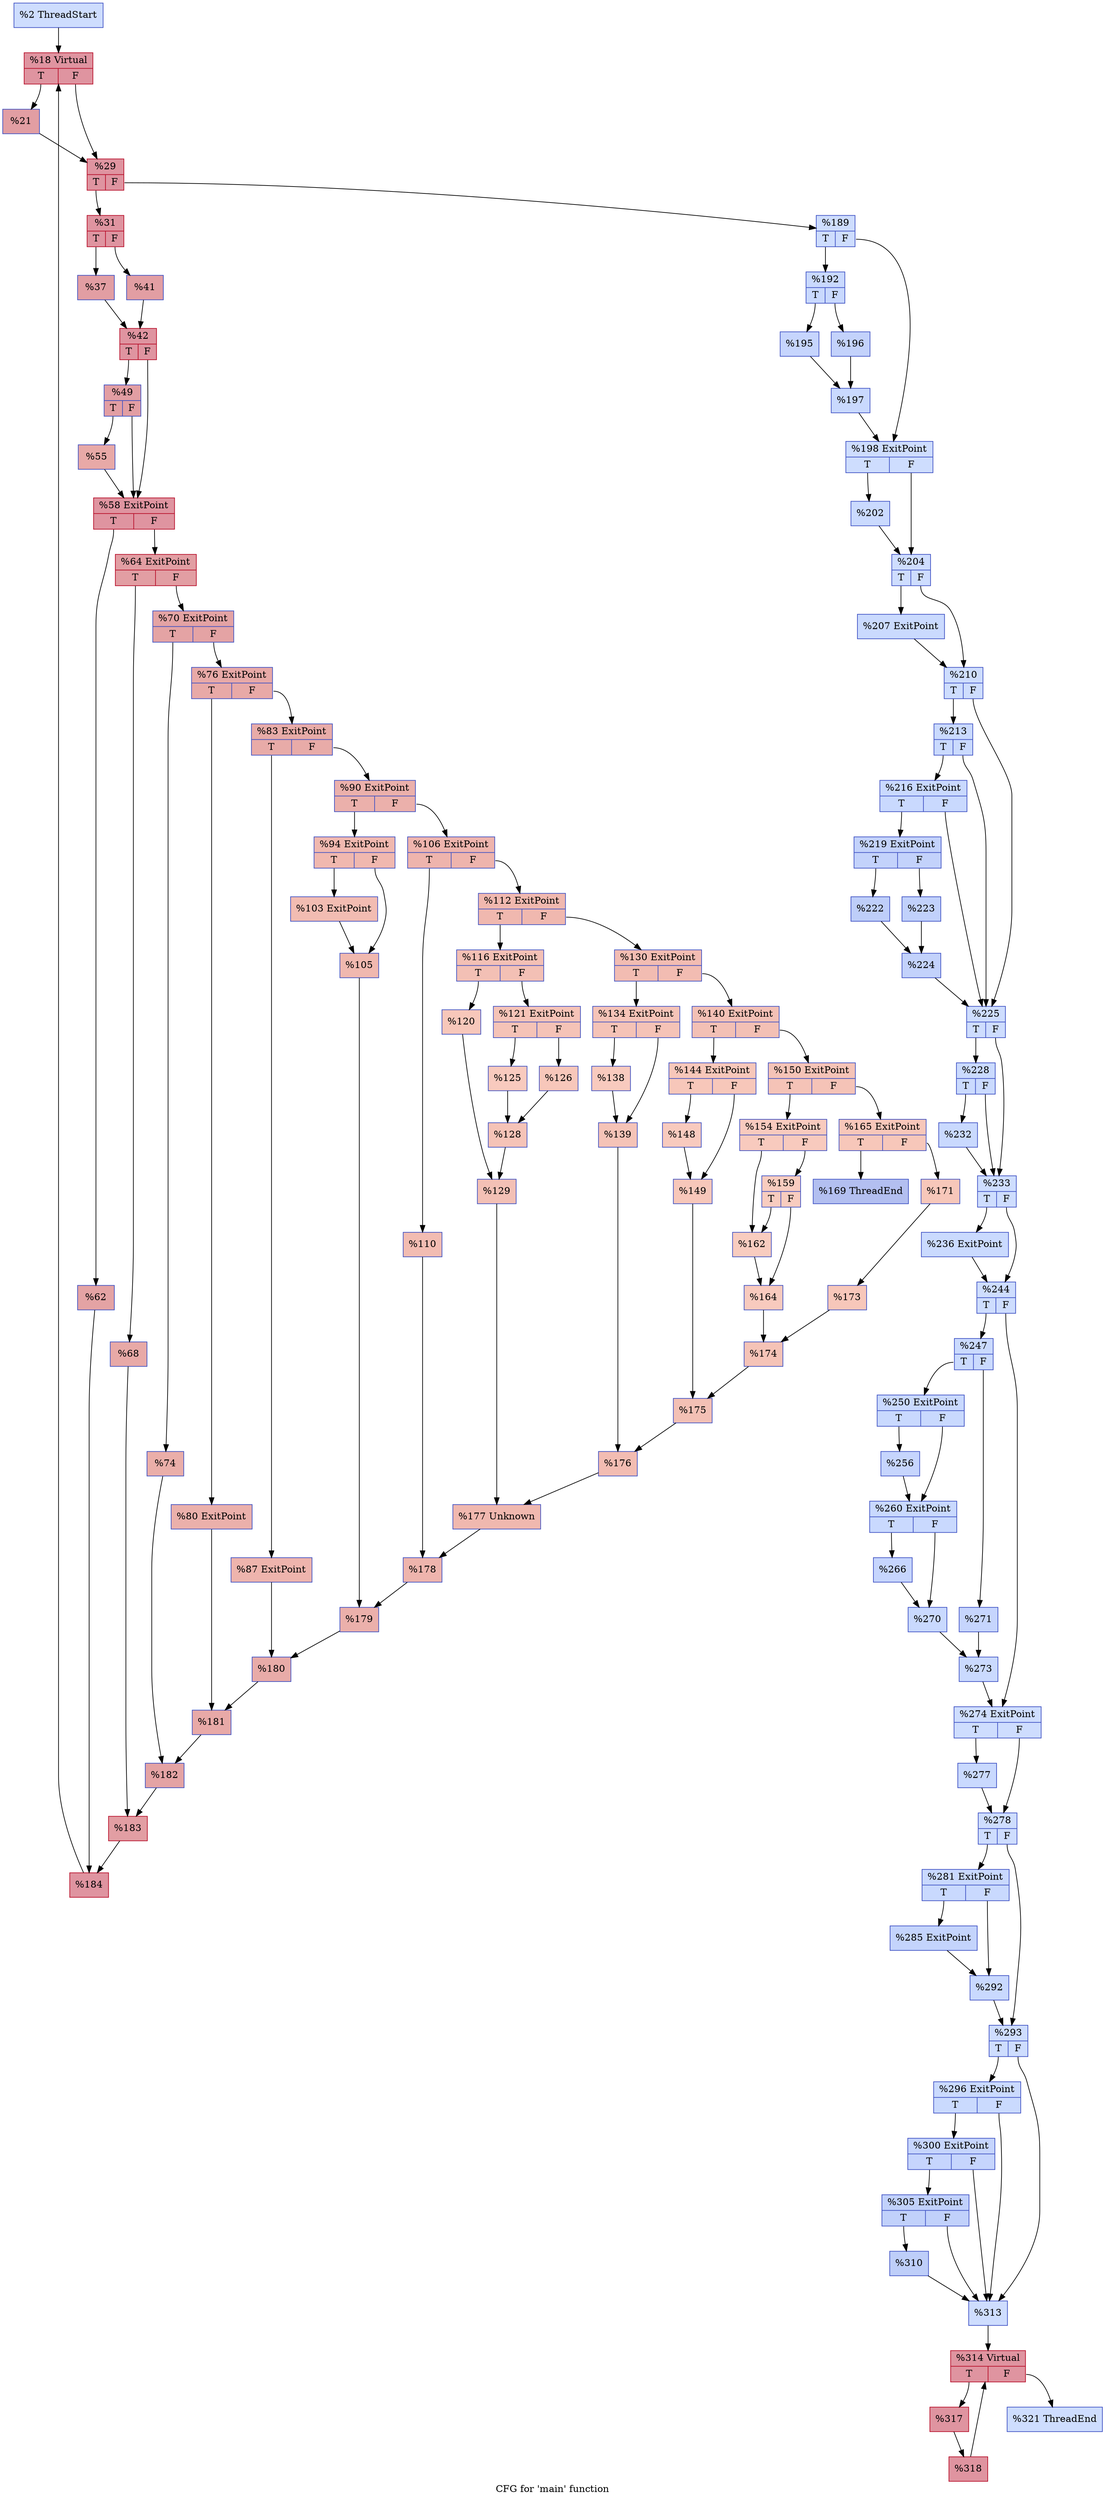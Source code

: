 digraph "CFG for 'main' function" {
	label="CFG for 'main' function";

	Node0x55aa51b49160 [shape=record,color="#3d50c3ff", style=filled, fillcolor="#8fb1fe70",label="{%2 ThreadStart}"];
	Node0x55aa51b49160 -> Node0x55aa51b4c960;
	Node0x55aa51b4c960 [shape=record,color="#b70d28ff", style=filled, fillcolor="#b70d2870",label="{%18 Virtual|{<s0>T|<s1>F}}"];
	Node0x55aa51b4c960:s0 -> Node0x55aa51b4cb20;
	Node0x55aa51b4c960:s1 -> Node0x55aa51b4cb70;
	Node0x55aa51b4cb20 [shape=record,color="#3d50c3ff", style=filled, fillcolor="#be242e70",label="{%21 }"];
	Node0x55aa51b4cb20 -> Node0x55aa51b4cb70;
	Node0x55aa51b4cb70 [shape=record,color="#b70d28ff", style=filled, fillcolor="#b70d2870",label="{%29 |{<s0>T|<s1>F}}"];
	Node0x55aa51b4cb70:s0 -> Node0x55aa51b4d020;
	Node0x55aa51b4cb70:s1 -> Node0x55aa51b4d070;
	Node0x55aa51b4d020 [shape=record,color="#b70d28ff", style=filled, fillcolor="#b70d2870",label="{%31 |{<s0>T|<s1>F}}"];
	Node0x55aa51b4d020:s0 -> Node0x55aa51b4d480;
	Node0x55aa51b4d020:s1 -> Node0x55aa51b4d4d0;
	Node0x55aa51b4d480 [shape=record,color="#3d50c3ff", style=filled, fillcolor="#be242e70",label="{%37 }"];
	Node0x55aa51b4d480 -> Node0x55aa51b4d750;
	Node0x55aa51b4d4d0 [shape=record,color="#3d50c3ff", style=filled, fillcolor="#be242e70",label="{%41 }"];
	Node0x55aa51b4d4d0 -> Node0x55aa51b4d750;
	Node0x55aa51b4d750 [shape=record,color="#b70d28ff", style=filled, fillcolor="#b70d2870",label="{%42 |{<s0>T|<s1>F}}"];
	Node0x55aa51b4d750:s0 -> Node0x55aa51b4dbe0;
	Node0x55aa51b4d750:s1 -> Node0x55aa51b4dc30;
	Node0x55aa51b4dbe0 [shape=record,color="#3d50c3ff", style=filled, fillcolor="#be242e70",label="{%49 |{<s0>T|<s1>F}}"];
	Node0x55aa51b4dbe0:s0 -> Node0x55aa51b4dfb0;
	Node0x55aa51b4dbe0:s1 -> Node0x55aa51b4dc30;
	Node0x55aa51b4dfb0 [shape=record,color="#3d50c3ff", style=filled, fillcolor="#ca3b3770",label="{%55 }"];
	Node0x55aa51b4dfb0 -> Node0x55aa51b4dc30;
	Node0x55aa51b4dc30 [shape=record,color="#b70d28ff", style=filled, fillcolor="#b70d2870",label="{%58 ExitPoint|{<s0>T|<s1>F}}"];
	Node0x55aa51b4dc30:s0 -> Node0x55aa51b4e580;
	Node0x55aa51b4dc30:s1 -> Node0x55aa51b4e5d0;
	Node0x55aa51b4e580 [shape=record,color="#3d50c3ff", style=filled, fillcolor="#c32e3170",label="{%62 }"];
	Node0x55aa51b4e580 -> Node0x55aa51b4e7d0;
	Node0x55aa51b4e5d0 [shape=record,color="#b70d28ff", style=filled, fillcolor="#be242e70",label="{%64 ExitPoint|{<s0>T|<s1>F}}"];
	Node0x55aa51b4e5d0:s0 -> Node0x55aa51b4eb50;
	Node0x55aa51b4e5d0:s1 -> Node0x55aa51b4eba0;
	Node0x55aa51b4eb50 [shape=record,color="#3d50c3ff", style=filled, fillcolor="#ca3b3770",label="{%68 }"];
	Node0x55aa51b4eb50 -> Node0x55aa51b4eda0;
	Node0x55aa51b4eba0 [shape=record,color="#3d50c3ff", style=filled, fillcolor="#c32e3170",label="{%70 ExitPoint|{<s0>T|<s1>F}}"];
	Node0x55aa51b4eba0:s0 -> Node0x55aa51b4f120;
	Node0x55aa51b4eba0:s1 -> Node0x55aa51b4f170;
	Node0x55aa51b4f120 [shape=record,color="#3d50c3ff", style=filled, fillcolor="#d0473d70",label="{%74 }"];
	Node0x55aa51b4f120 -> Node0x55aa51b4f370;
	Node0x55aa51b4f170 [shape=record,color="#3d50c3ff", style=filled, fillcolor="#ca3b3770",label="{%76 ExitPoint|{<s0>T|<s1>F}}"];
	Node0x55aa51b4f170:s0 -> Node0x55aa51b4f6f0;
	Node0x55aa51b4f170:s1 -> Node0x55aa51b4f740;
	Node0x55aa51b4f6f0 [shape=record,color="#3d50c3ff", style=filled, fillcolor="#d24b4070",label="{%80 ExitPoint}"];
	Node0x55aa51b4f6f0 -> Node0x55aa51b4fa30;
	Node0x55aa51b4f740 [shape=record,color="#3d50c3ff", style=filled, fillcolor="#cc403a70",label="{%83 ExitPoint|{<s0>T|<s1>F}}"];
	Node0x55aa51b4f740:s0 -> Node0x55aa51b4fdd0;
	Node0x55aa51b4f740:s1 -> Node0x55aa51b4fe20;
	Node0x55aa51b4fdd0 [shape=record,color="#3d50c3ff", style=filled, fillcolor="#d8564670",label="{%87 ExitPoint}"];
	Node0x55aa51b4fdd0 -> Node0x55aa51b50110;
	Node0x55aa51b4fe20 [shape=record,color="#3d50c3ff", style=filled, fillcolor="#d24b4070",label="{%90 ExitPoint|{<s0>T|<s1>F}}"];
	Node0x55aa51b4fe20:s0 -> Node0x55aa51b504b0;
	Node0x55aa51b4fe20:s1 -> Node0x55aa51b50500;
	Node0x55aa51b504b0 [shape=record,color="#3d50c3ff", style=filled, fillcolor="#dc5d4a70",label="{%94 ExitPoint|{<s0>T|<s1>F}}"];
	Node0x55aa51b504b0:s0 -> Node0x55aa51b50c70;
	Node0x55aa51b504b0:s1 -> Node0x55aa51b50cc0;
	Node0x55aa51b50c70 [shape=record,color="#3d50c3ff", style=filled, fillcolor="#e1675170",label="{%103 ExitPoint}"];
	Node0x55aa51b50c70 -> Node0x55aa51b50cc0;
	Node0x55aa51b50cc0 [shape=record,color="#3d50c3ff", style=filled, fillcolor="#dc5d4a70",label="{%105 }"];
	Node0x55aa51b50cc0 -> Node0x55aa51b51150;
	Node0x55aa51b50500 [shape=record,color="#3d50c3ff", style=filled, fillcolor="#d8564670",label="{%106 ExitPoint|{<s0>T|<s1>F}}"];
	Node0x55aa51b50500:s0 -> Node0x55aa51b514f0;
	Node0x55aa51b50500:s1 -> Node0x55aa51b51540;
	Node0x55aa51b514f0 [shape=record,color="#3d50c3ff", style=filled, fillcolor="#e1675170",label="{%110 }"];
	Node0x55aa51b514f0 -> Node0x55aa51b517d0;
	Node0x55aa51b51540 [shape=record,color="#3d50c3ff", style=filled, fillcolor="#dc5d4a70",label="{%112 ExitPoint|{<s0>T|<s1>F}}"];
	Node0x55aa51b51540:s0 -> Node0x55aa51b51b50;
	Node0x55aa51b51540:s1 -> Node0x55aa51b51ba0;
	Node0x55aa51b51b50 [shape=record,color="#3d50c3ff", style=filled, fillcolor="#e5705870",label="{%116 ExitPoint|{<s0>T|<s1>F}}"];
	Node0x55aa51b51b50:s0 -> Node0x55aa51b51fa0;
	Node0x55aa51b51b50:s1 -> Node0x55aa51b51ff0;
	Node0x55aa51b51fa0 [shape=record,color="#3d50c3ff", style=filled, fillcolor="#ec7f6370",label="{%120 }"];
	Node0x55aa51b51fa0 -> Node0x55aa51b521c0;
	Node0x55aa51b51ff0 [shape=record,color="#3d50c3ff", style=filled, fillcolor="#e8765c70",label="{%121 ExitPoint|{<s0>T|<s1>F}}"];
	Node0x55aa51b51ff0:s0 -> Node0x55aa51b52540;
	Node0x55aa51b51ff0:s1 -> Node0x55aa51b52590;
	Node0x55aa51b52540 [shape=record,color="#3d50c3ff", style=filled, fillcolor="#ef886b70",label="{%125 }"];
	Node0x55aa51b52540 -> Node0x55aa51b52760;
	Node0x55aa51b52590 [shape=record,color="#3d50c3ff", style=filled, fillcolor="#ec7f6370",label="{%126 }"];
	Node0x55aa51b52590 -> Node0x55aa51b52760;
	Node0x55aa51b52760 [shape=record,color="#3d50c3ff", style=filled, fillcolor="#e8765c70",label="{%128 }"];
	Node0x55aa51b52760 -> Node0x55aa51b521c0;
	Node0x55aa51b521c0 [shape=record,color="#3d50c3ff", style=filled, fillcolor="#e5705870",label="{%129 }"];
	Node0x55aa51b521c0 -> Node0x55aa51af68b0;
	Node0x55aa51b51ba0 [shape=record,color="#3d50c3ff", style=filled, fillcolor="#e1675170",label="{%130 ExitPoint|{<s0>T|<s1>F}}"];
	Node0x55aa51b51ba0:s0 -> Node0x55aa51b41fd0;
	Node0x55aa51b51ba0:s1 -> Node0x55aa51b40940;
	Node0x55aa51b41fd0 [shape=record,color="#3d50c3ff", style=filled, fillcolor="#e8765c70",label="{%134 ExitPoint|{<s0>T|<s1>F}}"];
	Node0x55aa51b41fd0:s0 -> Node0x55aa51b538d0;
	Node0x55aa51b41fd0:s1 -> Node0x55aa51b53920;
	Node0x55aa51b538d0 [shape=record,color="#3d50c3ff", style=filled, fillcolor="#ef886b70",label="{%138 }"];
	Node0x55aa51b538d0 -> Node0x55aa51b53920;
	Node0x55aa51b53920 [shape=record,color="#3d50c3ff", style=filled, fillcolor="#e8765c70",label="{%139 }"];
	Node0x55aa51b53920 -> Node0x55aa51b53b20;
	Node0x55aa51b40940 [shape=record,color="#3d50c3ff", style=filled, fillcolor="#e5705870",label="{%140 ExitPoint|{<s0>T|<s1>F}}"];
	Node0x55aa51b40940:s0 -> Node0x55aa51b53e80;
	Node0x55aa51b40940:s1 -> Node0x55aa51b53ed0;
	Node0x55aa51b53e80 [shape=record,color="#3d50c3ff", style=filled, fillcolor="#ec7f6370",label="{%144 ExitPoint|{<s0>T|<s1>F}}"];
	Node0x55aa51b53e80:s0 -> Node0x55aa51b541c0;
	Node0x55aa51b53e80:s1 -> Node0x55aa51b54210;
	Node0x55aa51b541c0 [shape=record,color="#3d50c3ff", style=filled, fillcolor="#ef886b70",label="{%148 }"];
	Node0x55aa51b541c0 -> Node0x55aa51b54210;
	Node0x55aa51b54210 [shape=record,color="#3d50c3ff", style=filled, fillcolor="#ec7f6370",label="{%149 }"];
	Node0x55aa51b54210 -> Node0x55aa51b54450;
	Node0x55aa51b53ed0 [shape=record,color="#3d50c3ff", style=filled, fillcolor="#e8765c70",label="{%150 ExitPoint|{<s0>T|<s1>F}}"];
	Node0x55aa51b53ed0:s0 -> Node0x55aa51b547f0;
	Node0x55aa51b53ed0:s1 -> Node0x55aa51b54840;
	Node0x55aa51b547f0 [shape=record,color="#3d50c3ff", style=filled, fillcolor="#ef886b70",label="{%154 ExitPoint|{<s0>T|<s1>F}}"];
	Node0x55aa51b547f0:s0 -> Node0x55aa51b54ca0;
	Node0x55aa51b547f0:s1 -> Node0x55aa51b54cf0;
	Node0x55aa51b54cf0 [shape=record,color="#3d50c3ff", style=filled, fillcolor="#f08b6e70",label="{%159 |{<s0>T|<s1>F}}"];
	Node0x55aa51b54cf0:s0 -> Node0x55aa51b54ca0;
	Node0x55aa51b54cf0:s1 -> Node0x55aa51b54f30;
	Node0x55aa51b54ca0 [shape=record,color="#3d50c3ff", style=filled, fillcolor="#f08b6e70",label="{%162 }"];
	Node0x55aa51b54ca0 -> Node0x55aa51b54f30;
	Node0x55aa51b54f30 [shape=record,color="#3d50c3ff", style=filled, fillcolor="#ef886b70",label="{%164 }"];
	Node0x55aa51b54f30 -> Node0x55aa51b55300;
	Node0x55aa51b54840 [shape=record,color="#3d50c3ff", style=filled, fillcolor="#ec7f6370",label="{%165 ExitPoint|{<s0>T|<s1>F}}"];
	Node0x55aa51b54840:s0 -> Node0x55aa51b556a0;
	Node0x55aa51b54840:s1 -> Node0x55aa51b556f0;
	Node0x55aa51b556a0 [shape=record,color="#3d50c3ff", style=filled, fillcolor="#536edd70",label="{%169 ThreadEnd}"];
	Node0x55aa51b556f0 [shape=record,color="#3d50c3ff", style=filled, fillcolor="#ec7f6370",label="{%171 }"];
	Node0x55aa51b556f0 -> Node0x55aa51b55e10;
	Node0x55aa51b55e10 [shape=record,color="#3d50c3ff", style=filled, fillcolor="#ec7f6370",label="{%173 }"];
	Node0x55aa51b55e10 -> Node0x55aa51b55300;
	Node0x55aa51b55300 [shape=record,color="#3d50c3ff", style=filled, fillcolor="#e8765c70",label="{%174 }"];
	Node0x55aa51b55300 -> Node0x55aa51b54450;
	Node0x55aa51b54450 [shape=record,color="#3d50c3ff", style=filled, fillcolor="#e5705870",label="{%175 }"];
	Node0x55aa51b54450 -> Node0x55aa51b53b20;
	Node0x55aa51b53b20 [shape=record,color="#3d50c3ff", style=filled, fillcolor="#e1675170",label="{%176 }"];
	Node0x55aa51b53b20 -> Node0x55aa51af68b0;
	Node0x55aa51af68b0 [shape=record,color="#3d50c3ff", style=filled, fillcolor="#dc5d4a70",label="{%177 Unknown}"];
	Node0x55aa51af68b0 -> Node0x55aa51b517d0;
	Node0x55aa51b517d0 [shape=record,color="#3d50c3ff", style=filled, fillcolor="#d8564670",label="{%178 }"];
	Node0x55aa51b517d0 -> Node0x55aa51b51150;
	Node0x55aa51b51150 [shape=record,color="#3d50c3ff", style=filled, fillcolor="#d24b4070",label="{%179 }"];
	Node0x55aa51b51150 -> Node0x55aa51b50110;
	Node0x55aa51b50110 [shape=record,color="#3d50c3ff", style=filled, fillcolor="#cc403a70",label="{%180 }"];
	Node0x55aa51b50110 -> Node0x55aa51b4fa30;
	Node0x55aa51b4fa30 [shape=record,color="#3d50c3ff", style=filled, fillcolor="#ca3b3770",label="{%181 }"];
	Node0x55aa51b4fa30 -> Node0x55aa51b4f370;
	Node0x55aa51b4f370 [shape=record,color="#3d50c3ff", style=filled, fillcolor="#c32e3170",label="{%182 }"];
	Node0x55aa51b4f370 -> Node0x55aa51b4eda0;
	Node0x55aa51b4eda0 [shape=record,color="#b70d28ff", style=filled, fillcolor="#be242e70",label="{%183 }"];
	Node0x55aa51b4eda0 -> Node0x55aa51b4e7d0;
	Node0x55aa51b4e7d0 [shape=record,color="#b70d28ff", style=filled, fillcolor="#b70d2870",label="{%184 }"];
	Node0x55aa51b4e7d0 -> Node0x55aa51b4c960;
	Node0x55aa51b4d070 [shape=record,color="#3d50c3ff", style=filled, fillcolor="#8fb1fe70",label="{%189 |{<s0>T|<s1>F}}"];
	Node0x55aa51b4d070:s0 -> Node0x55aa51b56840;
	Node0x55aa51b4d070:s1 -> Node0x55aa51b56890;
	Node0x55aa51b56840 [shape=record,color="#3d50c3ff", style=filled, fillcolor="#85a8fc70",label="{%192 |{<s0>T|<s1>F}}"];
	Node0x55aa51b56840:s0 -> Node0x55aa51b56a90;
	Node0x55aa51b56840:s1 -> Node0x55aa51b56ae0;
	Node0x55aa51b56a90 [shape=record,color="#3d50c3ff", style=filled, fillcolor="#7ea1fa70",label="{%195 }"];
	Node0x55aa51b56a90 -> Node0x55aa51b56d00;
	Node0x55aa51b56ae0 [shape=record,color="#3d50c3ff", style=filled, fillcolor="#779af770",label="{%196 }"];
	Node0x55aa51b56ae0 -> Node0x55aa51b56d00;
	Node0x55aa51b56d00 [shape=record,color="#3d50c3ff", style=filled, fillcolor="#85a8fc70",label="{%197 }"];
	Node0x55aa51b56d00 -> Node0x55aa51b56890;
	Node0x55aa51b56890 [shape=record,color="#3d50c3ff", style=filled, fillcolor="#8fb1fe70",label="{%198 ExitPoint|{<s0>T|<s1>F}}"];
	Node0x55aa51b56890:s0 -> Node0x55aa51b57250;
	Node0x55aa51b56890:s1 -> Node0x55aa51b572a0;
	Node0x55aa51b57250 [shape=record,color="#3d50c3ff", style=filled, fillcolor="#88abfd70",label="{%202 }"];
	Node0x55aa51b57250 -> Node0x55aa51b572a0;
	Node0x55aa51b572a0 [shape=record,color="#3d50c3ff", style=filled, fillcolor="#8fb1fe70",label="{%204 |{<s0>T|<s1>F}}"];
	Node0x55aa51b572a0:s0 -> Node0x55aa51b57770;
	Node0x55aa51b572a0:s1 -> Node0x55aa51b577c0;
	Node0x55aa51b57770 [shape=record,color="#3d50c3ff", style=filled, fillcolor="#88abfd70",label="{%207 ExitPoint}"];
	Node0x55aa51b57770 -> Node0x55aa51b577c0;
	Node0x55aa51b577c0 [shape=record,color="#3d50c3ff", style=filled, fillcolor="#8fb1fe70",label="{%210 |{<s0>T|<s1>F}}"];
	Node0x55aa51b577c0:s0 -> Node0x55aa51b57d10;
	Node0x55aa51b577c0:s1 -> Node0x55aa51b57d60;
	Node0x55aa51b57d10 [shape=record,color="#3d50c3ff", style=filled, fillcolor="#88abfd70",label="{%213 |{<s0>T|<s1>F}}"];
	Node0x55aa51b57d10:s0 -> Node0x55aa51b57f60;
	Node0x55aa51b57d10:s1 -> Node0x55aa51b57d60;
	Node0x55aa51b57f60 [shape=record,color="#3d50c3ff", style=filled, fillcolor="#85a8fc70",label="{%216 ExitPoint|{<s0>T|<s1>F}}"];
	Node0x55aa51b57f60:s0 -> Node0x55aa51b582c0;
	Node0x55aa51b57f60:s1 -> Node0x55aa51b57d60;
	Node0x55aa51b582c0 [shape=record,color="#3d50c3ff", style=filled, fillcolor="#779af770",label="{%219 ExitPoint|{<s0>T|<s1>F}}"];
	Node0x55aa51b582c0:s0 -> Node0x55aa51b586a0;
	Node0x55aa51b582c0:s1 -> Node0x55aa51b586f0;
	Node0x55aa51b586a0 [shape=record,color="#3d50c3ff", style=filled, fillcolor="#6c8ff170",label="{%222 }"];
	Node0x55aa51b586a0 -> Node0x55aa51b589c0;
	Node0x55aa51b586f0 [shape=record,color="#3d50c3ff", style=filled, fillcolor="#7396f570",label="{%223 }"];
	Node0x55aa51b586f0 -> Node0x55aa51b589c0;
	Node0x55aa51b589c0 [shape=record,color="#3d50c3ff", style=filled, fillcolor="#779af770",label="{%224 }"];
	Node0x55aa51b589c0 -> Node0x55aa51b57d60;
	Node0x55aa51b57d60 [shape=record,color="#3d50c3ff", style=filled, fillcolor="#8fb1fe70",label="{%225 |{<s0>T|<s1>F}}"];
	Node0x55aa51b57d60:s0 -> Node0x55aa51b58cf0;
	Node0x55aa51b57d60:s1 -> Node0x55aa51b58d40;
	Node0x55aa51b58cf0 [shape=record,color="#3d50c3ff", style=filled, fillcolor="#88abfd70",label="{%228 |{<s0>T|<s1>F}}"];
	Node0x55aa51b58cf0:s0 -> Node0x55aa51b59070;
	Node0x55aa51b58cf0:s1 -> Node0x55aa51b58d40;
	Node0x55aa51b59070 [shape=record,color="#3d50c3ff", style=filled, fillcolor="#85a8fc70",label="{%232 }"];
	Node0x55aa51b59070 -> Node0x55aa51b58d40;
	Node0x55aa51b58d40 [shape=record,color="#3d50c3ff", style=filled, fillcolor="#8fb1fe70",label="{%233 |{<s0>T|<s1>F}}"];
	Node0x55aa51b58d40:s0 -> Node0x55aa51b594b0;
	Node0x55aa51b58d40:s1 -> Node0x55aa51b59500;
	Node0x55aa51b594b0 [shape=record,color="#3d50c3ff", style=filled, fillcolor="#88abfd70",label="{%236 ExitPoint}"];
	Node0x55aa51b594b0 -> Node0x55aa51b59500;
	Node0x55aa51b59500 [shape=record,color="#3d50c3ff", style=filled, fillcolor="#8fb1fe70",label="{%244 |{<s0>T|<s1>F}}"];
	Node0x55aa51b59500:s0 -> Node0x55aa51b59e50;
	Node0x55aa51b59500:s1 -> Node0x55aa51b59ea0;
	Node0x55aa51b59e50 [shape=record,color="#3d50c3ff", style=filled, fillcolor="#88abfd70",label="{%247 |{<s0>T|<s1>F}}"];
	Node0x55aa51b59e50:s0 -> Node0x55aa51b5a0a0;
	Node0x55aa51b59e50:s1 -> Node0x55aa51b5a0f0;
	Node0x55aa51b5a0a0 [shape=record,color="#3d50c3ff", style=filled, fillcolor="#85a8fc70",label="{%250 ExitPoint|{<s0>T|<s1>F}}"];
	Node0x55aa51b5a0a0:s0 -> Node0x55aa51b5a650;
	Node0x55aa51b5a0a0:s1 -> Node0x55aa51b5a6a0;
	Node0x55aa51b5a650 [shape=record,color="#3d50c3ff", style=filled, fillcolor="#7ea1fa70",label="{%256 }"];
	Node0x55aa51b5a650 -> Node0x55aa51b5a6a0;
	Node0x55aa51b5a6a0 [shape=record,color="#3d50c3ff", style=filled, fillcolor="#85a8fc70",label="{%260 ExitPoint|{<s0>T|<s1>F}}"];
	Node0x55aa51b5a6a0:s0 -> Node0x55aa51b5b840;
	Node0x55aa51b5a6a0:s1 -> Node0x55aa51b5b890;
	Node0x55aa51b5b840 [shape=record,color="#3d50c3ff", style=filled, fillcolor="#7ea1fa70",label="{%266 }"];
	Node0x55aa51b5b840 -> Node0x55aa51b5b890;
	Node0x55aa51b5b890 [shape=record,color="#3d50c3ff", style=filled, fillcolor="#85a8fc70",label="{%270 }"];
	Node0x55aa51b5b890 -> Node0x55aa51b5bd60;
	Node0x55aa51b5a0f0 [shape=record,color="#3d50c3ff", style=filled, fillcolor="#7ea1fa70",label="{%271 }"];
	Node0x55aa51b5a0f0 -> Node0x55aa51b5bd60;
	Node0x55aa51b5bd60 [shape=record,color="#3d50c3ff", style=filled, fillcolor="#88abfd70",label="{%273 }"];
	Node0x55aa51b5bd60 -> Node0x55aa51b59ea0;
	Node0x55aa51b59ea0 [shape=record,color="#3d50c3ff", style=filled, fillcolor="#8fb1fe70",label="{%274 ExitPoint|{<s0>T|<s1>F}}"];
	Node0x55aa51b59ea0:s0 -> Node0x55aa51b5c290;
	Node0x55aa51b59ea0:s1 -> Node0x55aa51b5c2e0;
	Node0x55aa51b5c290 [shape=record,color="#3d50c3ff", style=filled, fillcolor="#85a8fc70",label="{%277 }"];
	Node0x55aa51b5c290 -> Node0x55aa51b5c2e0;
	Node0x55aa51b5c2e0 [shape=record,color="#3d50c3ff", style=filled, fillcolor="#8fb1fe70",label="{%278 |{<s0>T|<s1>F}}"];
	Node0x55aa51b5c2e0:s0 -> Node0x55aa51b5c6f0;
	Node0x55aa51b5c2e0:s1 -> Node0x55aa51b5c740;
	Node0x55aa51b5c6f0 [shape=record,color="#3d50c3ff", style=filled, fillcolor="#85a8fc70",label="{%281 ExitPoint|{<s0>T|<s1>F}}"];
	Node0x55aa51b5c6f0:s0 -> Node0x55aa51b5cbf0;
	Node0x55aa51b5c6f0:s1 -> Node0x55aa51b5cc40;
	Node0x55aa51b5cbf0 [shape=record,color="#3d50c3ff", style=filled, fillcolor="#7a9df870",label="{%285 ExitPoint}"];
	Node0x55aa51b5cbf0 -> Node0x55aa51b5cc40;
	Node0x55aa51b5cc40 [shape=record,color="#3d50c3ff", style=filled, fillcolor="#85a8fc70",label="{%292 }"];
	Node0x55aa51b5cc40 -> Node0x55aa51b5c740;
	Node0x55aa51b5c740 [shape=record,color="#3d50c3ff", style=filled, fillcolor="#8fb1fe70",label="{%293 |{<s0>T|<s1>F}}"];
	Node0x55aa51b5c740:s0 -> Node0x55aa51b5d630;
	Node0x55aa51b5c740:s1 -> Node0x55aa51b5d680;
	Node0x55aa51b5d630 [shape=record,color="#3d50c3ff", style=filled, fillcolor="#88abfd70",label="{%296 ExitPoint|{<s0>T|<s1>F}}"];
	Node0x55aa51b5d630:s0 -> Node0x55aa51b5da90;
	Node0x55aa51b5d630:s1 -> Node0x55aa51b5d680;
	Node0x55aa51b5da90 [shape=record,color="#3d50c3ff", style=filled, fillcolor="#7ea1fa70",label="{%300 ExitPoint|{<s0>T|<s1>F}}"];
	Node0x55aa51b5da90:s0 -> Node0x55aa51b5df50;
	Node0x55aa51b5da90:s1 -> Node0x55aa51b5d680;
	Node0x55aa51b5df50 [shape=record,color="#3d50c3ff", style=filled, fillcolor="#7396f570",label="{%305 ExitPoint|{<s0>T|<s1>F}}"];
	Node0x55aa51b5df50:s0 -> Node0x55aa51b5e340;
	Node0x55aa51b5df50:s1 -> Node0x55aa51b5d680;
	Node0x55aa51b5e340 [shape=record,color="#3d50c3ff", style=filled, fillcolor="#6c8ff170",label="{%310 }"];
	Node0x55aa51b5e340 -> Node0x55aa51b5d680;
	Node0x55aa51b5d680 [shape=record,color="#3d50c3ff", style=filled, fillcolor="#8fb1fe70",label="{%313 }"];
	Node0x55aa51b5d680 -> Node0x55aa51b5e6e0;
	Node0x55aa51b5e6e0 [shape=record,color="#b70d28ff", style=filled, fillcolor="#b70d2870",label="{%314 Virtual|{<s0>T|<s1>F}}"];
	Node0x55aa51b5e6e0:s0 -> Node0x55aa51b5e8a0;
	Node0x55aa51b5e6e0:s1 -> Node0x55aa51b5e8f0;
	Node0x55aa51b5e8a0 [shape=record,color="#b70d28ff", style=filled, fillcolor="#b70d2870",label="{%317 }"];
	Node0x55aa51b5e8a0 -> Node0x55aa51b5eb40;
	Node0x55aa51b5eb40 [shape=record,color="#b70d28ff", style=filled, fillcolor="#b70d2870",label="{%318 }"];
	Node0x55aa51b5eb40 -> Node0x55aa51b5e6e0;
	Node0x55aa51b5e8f0 [shape=record,color="#3d50c3ff", style=filled, fillcolor="#8fb1fe70",label="{%321 ThreadEnd}"];
}
